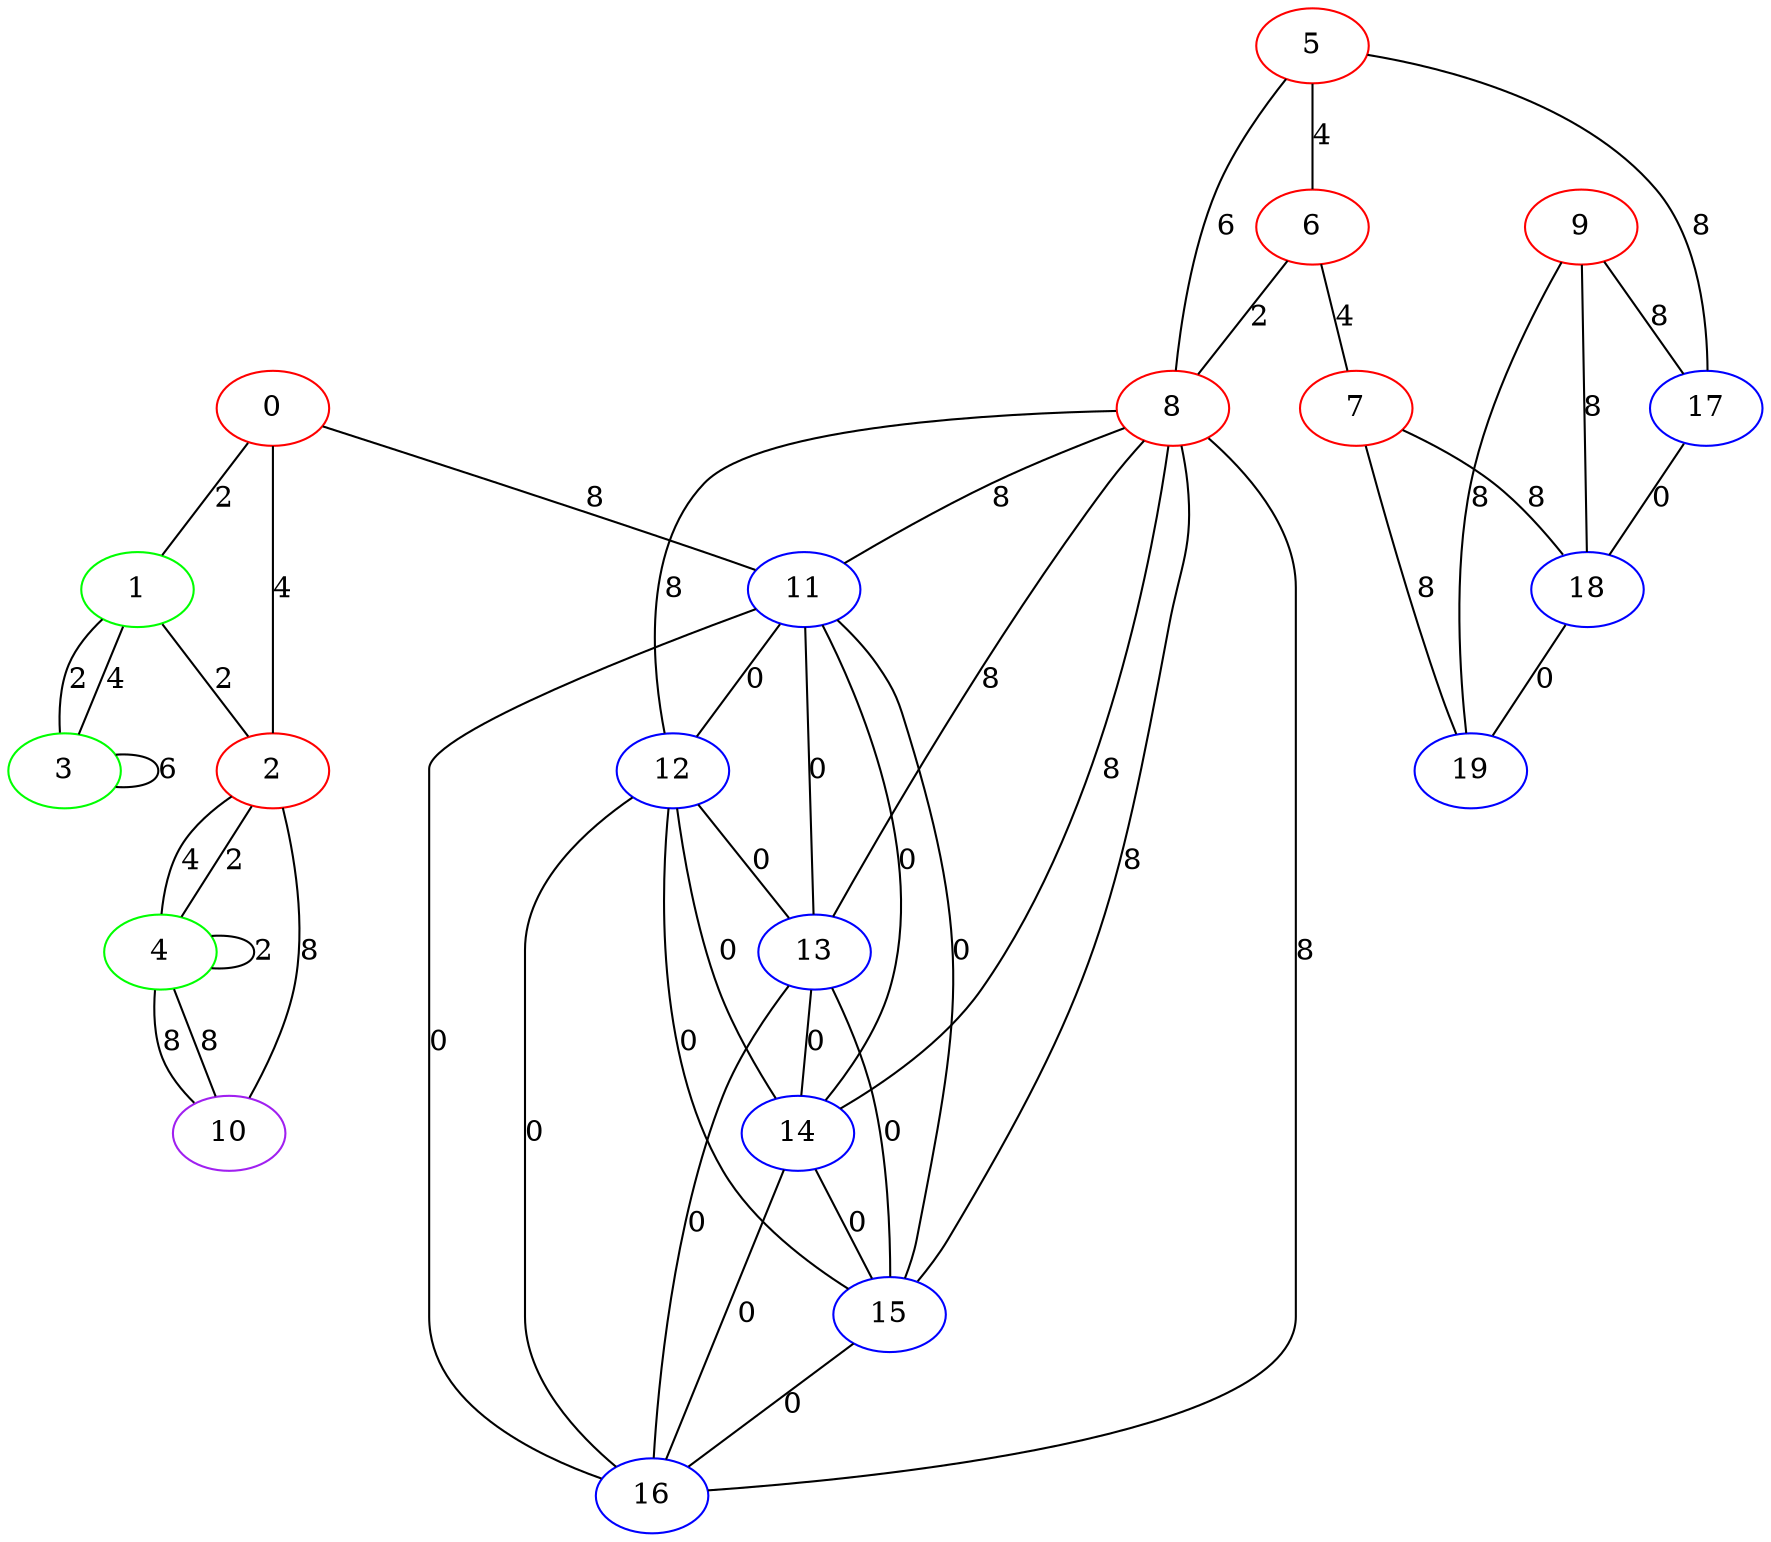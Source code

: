 graph "" {
0 [color=red, weight=1];
1 [color=green, weight=2];
2 [color=red, weight=1];
3 [color=green, weight=2];
4 [color=green, weight=2];
5 [color=red, weight=1];
6 [color=red, weight=1];
7 [color=red, weight=1];
8 [color=red, weight=1];
9 [color=red, weight=1];
10 [color=purple, weight=4];
11 [color=blue, weight=3];
12 [color=blue, weight=3];
13 [color=blue, weight=3];
14 [color=blue, weight=3];
15 [color=blue, weight=3];
16 [color=blue, weight=3];
17 [color=blue, weight=3];
18 [color=blue, weight=3];
19 [color=blue, weight=3];
0 -- 1  [key=0, label=2];
0 -- 2  [key=0, label=4];
0 -- 11  [key=0, label=8];
1 -- 2  [key=0, label=2];
1 -- 3  [key=0, label=2];
1 -- 3  [key=1, label=4];
2 -- 10  [key=0, label=8];
2 -- 4  [key=0, label=2];
2 -- 4  [key=1, label=4];
3 -- 3  [key=0, label=6];
4 -- 4  [key=0, label=2];
4 -- 10  [key=0, label=8];
4 -- 10  [key=1, label=8];
5 -- 8  [key=0, label=6];
5 -- 17  [key=0, label=8];
5 -- 6  [key=0, label=4];
6 -- 8  [key=0, label=2];
6 -- 7  [key=0, label=4];
7 -- 18  [key=0, label=8];
7 -- 19  [key=0, label=8];
8 -- 11  [key=0, label=8];
8 -- 12  [key=0, label=8];
8 -- 13  [key=0, label=8];
8 -- 14  [key=0, label=8];
8 -- 15  [key=0, label=8];
8 -- 16  [key=0, label=8];
9 -- 17  [key=0, label=8];
9 -- 18  [key=0, label=8];
9 -- 19  [key=0, label=8];
11 -- 12  [key=0, label=0];
11 -- 13  [key=0, label=0];
11 -- 14  [key=0, label=0];
11 -- 15  [key=0, label=0];
11 -- 16  [key=0, label=0];
12 -- 13  [key=0, label=0];
12 -- 14  [key=0, label=0];
12 -- 15  [key=0, label=0];
12 -- 16  [key=0, label=0];
13 -- 14  [key=0, label=0];
13 -- 15  [key=0, label=0];
13 -- 16  [key=0, label=0];
14 -- 15  [key=0, label=0];
14 -- 16  [key=0, label=0];
15 -- 16  [key=0, label=0];
17 -- 18  [key=0, label=0];
18 -- 19  [key=0, label=0];
}
